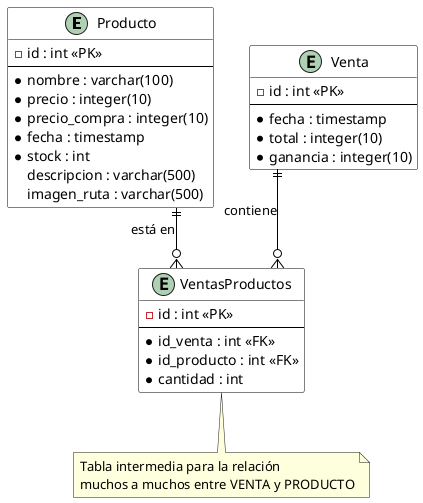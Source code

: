 @startuml "Diagrama Entidad Relación - Sistema Integrado"

skinparam linetype ortho
skinparam class {
    BackgroundColor White
    ArrowColor Black
    BorderColor Black
}

entity "Producto" as producto {
    -id : int <<PK>>
    --
    *nombre : varchar(100)
    *precio : integer(10)
    *precio_compra : integer(10)
    *fecha : timestamp
    *stock : int
    descripcion : varchar(500)
    imagen_ruta : varchar(500)
}

entity "Venta" as venta {
    -id : int <<PK>>
    --
    *fecha : timestamp
    *total : integer(10)
    *ganancia : integer(10)
}

entity "VentasProductos" as ventas_productos {
    -id : int <<PK>>
    --
    *id_venta : int <<FK>>
    *id_producto : int <<FK>>
    *cantidad : int
}

venta ||--o{ ventas_productos : "contiene"
producto ||--o{ ventas_productos : "está en"

note bottom of ventas_productos
    Tabla intermedia para la relación
    muchos a muchos entre VENTA y PRODUCTO
end note